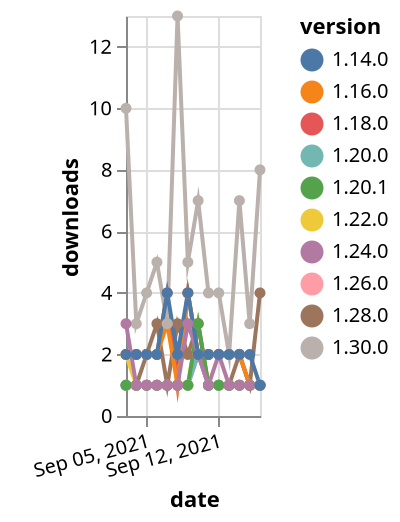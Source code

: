 {"$schema": "https://vega.github.io/schema/vega-lite/v5.json", "description": "A simple bar chart with embedded data.", "data": {"values": [{"date": "2021-09-03", "total": 2939, "delta": 2, "version": "1.18.0"}, {"date": "2021-09-04", "total": 2941, "delta": 2, "version": "1.18.0"}, {"date": "2021-09-05", "total": 2943, "delta": 2, "version": "1.18.0"}, {"date": "2021-09-06", "total": 2945, "delta": 2, "version": "1.18.0"}, {"date": "2021-09-07", "total": 2949, "delta": 4, "version": "1.18.0"}, {"date": "2021-09-08", "total": 2950, "delta": 1, "version": "1.18.0"}, {"date": "2021-09-09", "total": 2954, "delta": 4, "version": "1.18.0"}, {"date": "2021-09-10", "total": 2956, "delta": 2, "version": "1.18.0"}, {"date": "2021-09-11", "total": 2958, "delta": 2, "version": "1.18.0"}, {"date": "2021-09-12", "total": 2960, "delta": 2, "version": "1.18.0"}, {"date": "2021-09-13", "total": 2962, "delta": 2, "version": "1.18.0"}, {"date": "2021-09-14", "total": 2964, "delta": 2, "version": "1.18.0"}, {"date": "2021-09-15", "total": 2965, "delta": 1, "version": "1.18.0"}, {"date": "2021-09-16", "total": 2966, "delta": 1, "version": "1.18.0"}, {"date": "2021-09-03", "total": 789, "delta": 2, "version": "1.22.0"}, {"date": "2021-09-04", "total": 790, "delta": 1, "version": "1.22.0"}, {"date": "2021-09-05", "total": 791, "delta": 1, "version": "1.22.0"}, {"date": "2021-09-06", "total": 792, "delta": 1, "version": "1.22.0"}, {"date": "2021-09-07", "total": 793, "delta": 1, "version": "1.22.0"}, {"date": "2021-09-08", "total": 794, "delta": 1, "version": "1.22.0"}, {"date": "2021-09-09", "total": 795, "delta": 1, "version": "1.22.0"}, {"date": "2021-09-10", "total": 798, "delta": 3, "version": "1.22.0"}, {"date": "2021-09-11", "total": 799, "delta": 1, "version": "1.22.0"}, {"date": "2021-09-12", "total": 800, "delta": 1, "version": "1.22.0"}, {"date": "2021-09-13", "total": 801, "delta": 1, "version": "1.22.0"}, {"date": "2021-09-14", "total": 802, "delta": 1, "version": "1.22.0"}, {"date": "2021-09-15", "total": 803, "delta": 1, "version": "1.22.0"}, {"date": "2021-09-16", "total": 804, "delta": 1, "version": "1.22.0"}, {"date": "2021-09-03", "total": 764, "delta": 1, "version": "1.28.0"}, {"date": "2021-09-04", "total": 765, "delta": 1, "version": "1.28.0"}, {"date": "2021-09-05", "total": 767, "delta": 2, "version": "1.28.0"}, {"date": "2021-09-06", "total": 770, "delta": 3, "version": "1.28.0"}, {"date": "2021-09-07", "total": 771, "delta": 1, "version": "1.28.0"}, {"date": "2021-09-08", "total": 774, "delta": 3, "version": "1.28.0"}, {"date": "2021-09-09", "total": 776, "delta": 2, "version": "1.28.0"}, {"date": "2021-09-10", "total": 779, "delta": 3, "version": "1.28.0"}, {"date": "2021-09-11", "total": 780, "delta": 1, "version": "1.28.0"}, {"date": "2021-09-12", "total": 781, "delta": 1, "version": "1.28.0"}, {"date": "2021-09-13", "total": 782, "delta": 1, "version": "1.28.0"}, {"date": "2021-09-14", "total": 784, "delta": 2, "version": "1.28.0"}, {"date": "2021-09-15", "total": 785, "delta": 1, "version": "1.28.0"}, {"date": "2021-09-16", "total": 789, "delta": 4, "version": "1.28.0"}, {"date": "2021-09-03", "total": 282, "delta": 1, "version": "1.26.0"}, {"date": "2021-09-04", "total": 283, "delta": 1, "version": "1.26.0"}, {"date": "2021-09-05", "total": 284, "delta": 1, "version": "1.26.0"}, {"date": "2021-09-06", "total": 285, "delta": 1, "version": "1.26.0"}, {"date": "2021-09-07", "total": 286, "delta": 1, "version": "1.26.0"}, {"date": "2021-09-08", "total": 287, "delta": 1, "version": "1.26.0"}, {"date": "2021-09-09", "total": 288, "delta": 1, "version": "1.26.0"}, {"date": "2021-09-10", "total": 290, "delta": 2, "version": "1.26.0"}, {"date": "2021-09-11", "total": 291, "delta": 1, "version": "1.26.0"}, {"date": "2021-09-12", "total": 292, "delta": 1, "version": "1.26.0"}, {"date": "2021-09-13", "total": 293, "delta": 1, "version": "1.26.0"}, {"date": "2021-09-14", "total": 294, "delta": 1, "version": "1.26.0"}, {"date": "2021-09-15", "total": 295, "delta": 1, "version": "1.26.0"}, {"date": "2021-09-16", "total": 296, "delta": 1, "version": "1.26.0"}, {"date": "2021-09-03", "total": 798, "delta": 1, "version": "1.20.0"}, {"date": "2021-09-04", "total": 799, "delta": 1, "version": "1.20.0"}, {"date": "2021-09-05", "total": 800, "delta": 1, "version": "1.20.0"}, {"date": "2021-09-06", "total": 801, "delta": 1, "version": "1.20.0"}, {"date": "2021-09-07", "total": 802, "delta": 1, "version": "1.20.0"}, {"date": "2021-09-08", "total": 803, "delta": 1, "version": "1.20.0"}, {"date": "2021-09-09", "total": 804, "delta": 1, "version": "1.20.0"}, {"date": "2021-09-10", "total": 806, "delta": 2, "version": "1.20.0"}, {"date": "2021-09-11", "total": 807, "delta": 1, "version": "1.20.0"}, {"date": "2021-09-12", "total": 808, "delta": 1, "version": "1.20.0"}, {"date": "2021-09-13", "total": 809, "delta": 1, "version": "1.20.0"}, {"date": "2021-09-14", "total": 810, "delta": 1, "version": "1.20.0"}, {"date": "2021-09-15", "total": 811, "delta": 1, "version": "1.20.0"}, {"date": "2021-09-16", "total": 812, "delta": 1, "version": "1.20.0"}, {"date": "2021-09-03", "total": 3201, "delta": 2, "version": "1.16.0"}, {"date": "2021-09-04", "total": 3203, "delta": 2, "version": "1.16.0"}, {"date": "2021-09-05", "total": 3205, "delta": 2, "version": "1.16.0"}, {"date": "2021-09-06", "total": 3207, "delta": 2, "version": "1.16.0"}, {"date": "2021-09-07", "total": 3210, "delta": 3, "version": "1.16.0"}, {"date": "2021-09-08", "total": 3211, "delta": 1, "version": "1.16.0"}, {"date": "2021-09-09", "total": 3215, "delta": 4, "version": "1.16.0"}, {"date": "2021-09-10", "total": 3217, "delta": 2, "version": "1.16.0"}, {"date": "2021-09-11", "total": 3219, "delta": 2, "version": "1.16.0"}, {"date": "2021-09-12", "total": 3221, "delta": 2, "version": "1.16.0"}, {"date": "2021-09-13", "total": 3223, "delta": 2, "version": "1.16.0"}, {"date": "2021-09-14", "total": 3225, "delta": 2, "version": "1.16.0"}, {"date": "2021-09-15", "total": 3226, "delta": 1, "version": "1.16.0"}, {"date": "2021-09-16", "total": 3227, "delta": 1, "version": "1.16.0"}, {"date": "2021-09-03", "total": 957, "delta": 1, "version": "1.20.1"}, {"date": "2021-09-04", "total": 958, "delta": 1, "version": "1.20.1"}, {"date": "2021-09-05", "total": 959, "delta": 1, "version": "1.20.1"}, {"date": "2021-09-06", "total": 960, "delta": 1, "version": "1.20.1"}, {"date": "2021-09-07", "total": 961, "delta": 1, "version": "1.20.1"}, {"date": "2021-09-08", "total": 962, "delta": 1, "version": "1.20.1"}, {"date": "2021-09-09", "total": 963, "delta": 1, "version": "1.20.1"}, {"date": "2021-09-10", "total": 966, "delta": 3, "version": "1.20.1"}, {"date": "2021-09-11", "total": 967, "delta": 1, "version": "1.20.1"}, {"date": "2021-09-12", "total": 968, "delta": 1, "version": "1.20.1"}, {"date": "2021-09-13", "total": 969, "delta": 1, "version": "1.20.1"}, {"date": "2021-09-14", "total": 970, "delta": 1, "version": "1.20.1"}, {"date": "2021-09-15", "total": 971, "delta": 1, "version": "1.20.1"}, {"date": "2021-09-16", "total": 972, "delta": 1, "version": "1.20.1"}, {"date": "2021-09-03", "total": 309, "delta": 10, "version": "1.30.0"}, {"date": "2021-09-04", "total": 312, "delta": 3, "version": "1.30.0"}, {"date": "2021-09-05", "total": 316, "delta": 4, "version": "1.30.0"}, {"date": "2021-09-06", "total": 321, "delta": 5, "version": "1.30.0"}, {"date": "2021-09-07", "total": 324, "delta": 3, "version": "1.30.0"}, {"date": "2021-09-08", "total": 337, "delta": 13, "version": "1.30.0"}, {"date": "2021-09-09", "total": 342, "delta": 5, "version": "1.30.0"}, {"date": "2021-09-10", "total": 349, "delta": 7, "version": "1.30.0"}, {"date": "2021-09-11", "total": 353, "delta": 4, "version": "1.30.0"}, {"date": "2021-09-12", "total": 357, "delta": 4, "version": "1.30.0"}, {"date": "2021-09-13", "total": 359, "delta": 2, "version": "1.30.0"}, {"date": "2021-09-14", "total": 366, "delta": 7, "version": "1.30.0"}, {"date": "2021-09-15", "total": 369, "delta": 3, "version": "1.30.0"}, {"date": "2021-09-16", "total": 377, "delta": 8, "version": "1.30.0"}, {"date": "2021-09-03", "total": 597, "delta": 3, "version": "1.24.0"}, {"date": "2021-09-04", "total": 598, "delta": 1, "version": "1.24.0"}, {"date": "2021-09-05", "total": 599, "delta": 1, "version": "1.24.0"}, {"date": "2021-09-06", "total": 600, "delta": 1, "version": "1.24.0"}, {"date": "2021-09-07", "total": 601, "delta": 1, "version": "1.24.0"}, {"date": "2021-09-08", "total": 602, "delta": 1, "version": "1.24.0"}, {"date": "2021-09-09", "total": 605, "delta": 3, "version": "1.24.0"}, {"date": "2021-09-10", "total": 607, "delta": 2, "version": "1.24.0"}, {"date": "2021-09-11", "total": 608, "delta": 1, "version": "1.24.0"}, {"date": "2021-09-12", "total": 610, "delta": 2, "version": "1.24.0"}, {"date": "2021-09-13", "total": 611, "delta": 1, "version": "1.24.0"}, {"date": "2021-09-14", "total": 612, "delta": 1, "version": "1.24.0"}, {"date": "2021-09-15", "total": 613, "delta": 1, "version": "1.24.0"}, {"date": "2021-09-16", "total": 614, "delta": 1, "version": "1.24.0"}, {"date": "2021-09-03", "total": 3119, "delta": 2, "version": "1.14.0"}, {"date": "2021-09-04", "total": 3121, "delta": 2, "version": "1.14.0"}, {"date": "2021-09-05", "total": 3123, "delta": 2, "version": "1.14.0"}, {"date": "2021-09-06", "total": 3125, "delta": 2, "version": "1.14.0"}, {"date": "2021-09-07", "total": 3129, "delta": 4, "version": "1.14.0"}, {"date": "2021-09-08", "total": 3131, "delta": 2, "version": "1.14.0"}, {"date": "2021-09-09", "total": 3135, "delta": 4, "version": "1.14.0"}, {"date": "2021-09-10", "total": 3137, "delta": 2, "version": "1.14.0"}, {"date": "2021-09-11", "total": 3139, "delta": 2, "version": "1.14.0"}, {"date": "2021-09-12", "total": 3141, "delta": 2, "version": "1.14.0"}, {"date": "2021-09-13", "total": 3143, "delta": 2, "version": "1.14.0"}, {"date": "2021-09-14", "total": 3145, "delta": 2, "version": "1.14.0"}, {"date": "2021-09-15", "total": 3147, "delta": 2, "version": "1.14.0"}, {"date": "2021-09-16", "total": 3148, "delta": 1, "version": "1.14.0"}]}, "width": "container", "mark": {"type": "line", "point": {"filled": true}}, "encoding": {"x": {"field": "date", "type": "temporal", "timeUnit": "yearmonthdate", "title": "date", "axis": {"labelAngle": -15}}, "y": {"field": "delta", "type": "quantitative", "title": "downloads"}, "color": {"field": "version", "type": "nominal"}, "tooltip": {"field": "delta"}}}